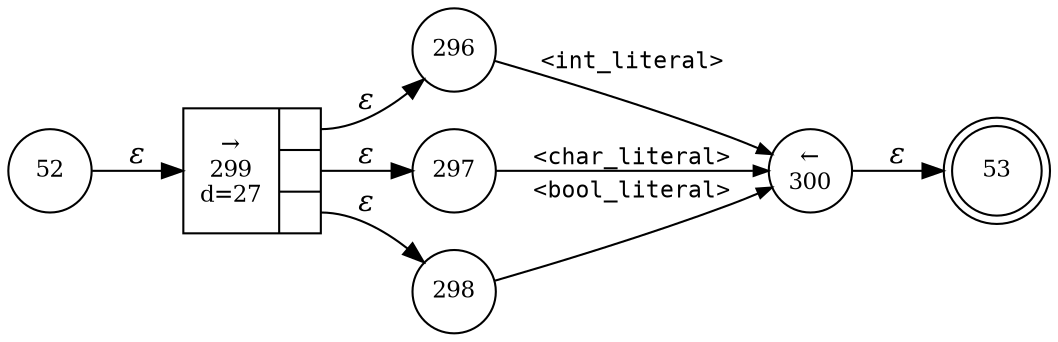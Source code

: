 digraph ATN {
rankdir=LR;
s53[fontsize=11, label="53", shape=doublecircle, fixedsize=true, width=.6];
s52[fontsize=11,label="52", shape=circle, fixedsize=true, width=.55, peripheries=1];
s296[fontsize=11,label="296", shape=circle, fixedsize=true, width=.55, peripheries=1];
s297[fontsize=11,label="297", shape=circle, fixedsize=true, width=.55, peripheries=1];
s298[fontsize=11,label="298", shape=circle, fixedsize=true, width=.55, peripheries=1];
s299[fontsize=11,label="{&rarr;\n299\nd=27|{<p0>|<p1>|<p2>}}", shape=record, fixedsize=false, peripheries=1];
s300[fontsize=11,label="&larr;\n300", shape=circle, fixedsize=true, width=.55, peripheries=1];
s52 -> s299 [fontname="Times-Italic", label="&epsilon;"];
s299:p0 -> s296 [fontname="Times-Italic", label="&epsilon;"];
s299:p1 -> s297 [fontname="Times-Italic", label="&epsilon;"];
s299:p2 -> s298 [fontname="Times-Italic", label="&epsilon;"];
s296 -> s300 [fontsize=11, fontname="Courier", arrowsize=.7, label = "<int_literal>", arrowhead = normal];
s297 -> s300 [fontsize=11, fontname="Courier", arrowsize=.7, label = "<char_literal>", arrowhead = normal];
s298 -> s300 [fontsize=11, fontname="Courier", arrowsize=.7, label = "<bool_literal>", arrowhead = normal];
s300 -> s53 [fontname="Times-Italic", label="&epsilon;"];
}